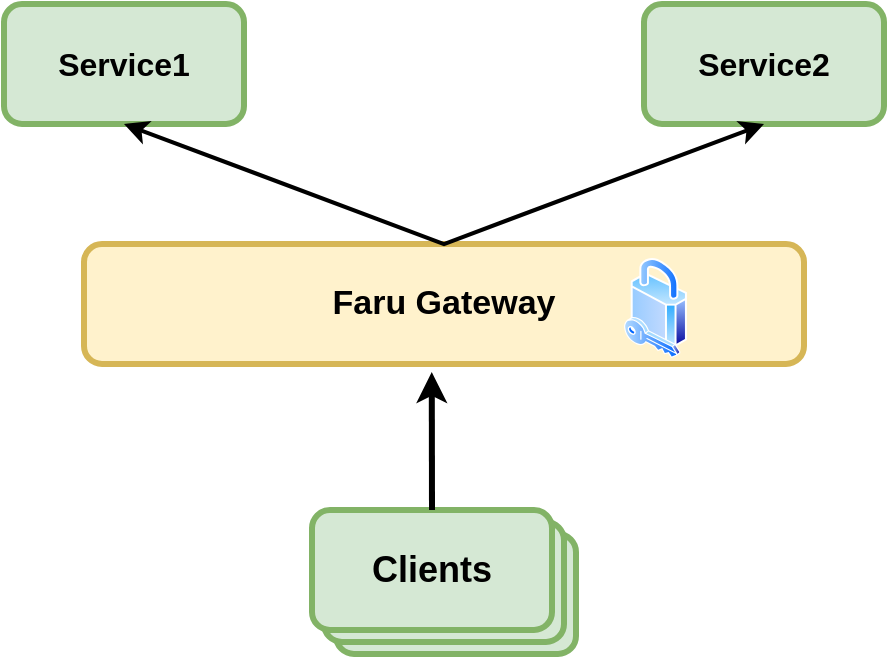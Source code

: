 <mxfile version="24.4.9" type="github">
  <diagram name="Page-1" id="VY42i5THTiWJG4nK8XkW">
    <mxGraphModel dx="456" dy="721" grid="1" gridSize="10" guides="1" tooltips="1" connect="1" arrows="1" fold="1" page="1" pageScale="1" pageWidth="850" pageHeight="1100" math="0" shadow="0">
      <root>
        <mxCell id="0" />
        <mxCell id="1" parent="0" />
        <mxCell id="eFynIBNIJHpvOeCvleQh-1" value="&lt;font style=&quot;font-size: 16px;&quot;&gt;&lt;b&gt;Service1&lt;/b&gt;&lt;/font&gt;" style="rounded=1;whiteSpace=wrap;html=1;strokeWidth=3;fillColor=#d5e8d4;strokeColor=#82b366;" parent="1" vertex="1">
          <mxGeometry x="160" y="120" width="120" height="60" as="geometry" />
        </mxCell>
        <mxCell id="eFynIBNIJHpvOeCvleQh-4" value="&lt;font size=&quot;1&quot;&gt;&lt;b style=&quot;font-size: 17px;&quot;&gt;Faru Gateway&lt;/b&gt;&lt;/font&gt;" style="rounded=1;whiteSpace=wrap;html=1;strokeWidth=3;fillColor=#fff2cc;strokeColor=#d6b656;" parent="1" vertex="1">
          <mxGeometry x="200" y="240" width="360" height="60" as="geometry" />
        </mxCell>
        <mxCell id="eFynIBNIJHpvOeCvleQh-5" value="&lt;b&gt;&lt;font style=&quot;font-size: 16px;&quot;&gt;Service2&lt;/font&gt;&lt;/b&gt;" style="rounded=1;whiteSpace=wrap;html=1;strokeWidth=3;fillColor=#d5e8d4;strokeColor=#82b366;" parent="1" vertex="1">
          <mxGeometry x="480" y="120" width="120" height="60" as="geometry" />
        </mxCell>
        <mxCell id="eFynIBNIJHpvOeCvleQh-9" value="" style="rounded=1;whiteSpace=wrap;html=1;strokeWidth=3;fillColor=#d5e8d4;strokeColor=#82b366;" parent="1" vertex="1">
          <mxGeometry x="326" y="385" width="120" height="60" as="geometry" />
        </mxCell>
        <mxCell id="eFynIBNIJHpvOeCvleQh-13" value="" style="rounded=1;whiteSpace=wrap;html=1;strokeWidth=3;fillColor=#d5e8d4;strokeColor=#82b366;" parent="1" vertex="1">
          <mxGeometry x="320" y="379" width="120" height="60" as="geometry" />
        </mxCell>
        <mxCell id="eFynIBNIJHpvOeCvleQh-12" value="" style="rounded=1;whiteSpace=wrap;html=1;strokeWidth=3;fillColor=#d5e8d4;strokeColor=#82b366;" parent="1" vertex="1">
          <mxGeometry x="314" y="373" width="120" height="60" as="geometry" />
        </mxCell>
        <mxCell id="eFynIBNIJHpvOeCvleQh-14" value="&lt;b&gt;&lt;font style=&quot;font-size: 18px;&quot;&gt;Clients&lt;/font&gt;&lt;/b&gt;" style="text;html=1;align=center;verticalAlign=middle;whiteSpace=wrap;rounded=0;" parent="1" vertex="1">
          <mxGeometry x="344" y="388" width="60" height="30" as="geometry" />
        </mxCell>
        <mxCell id="eFynIBNIJHpvOeCvleQh-15" value="" style="endArrow=classic;startArrow=classic;html=1;rounded=0;entryX=0.5;entryY=1;entryDx=0;entryDy=0;exitX=0.5;exitY=1;exitDx=0;exitDy=0;strokeWidth=2;" parent="1" source="eFynIBNIJHpvOeCvleQh-1" target="eFynIBNIJHpvOeCvleQh-5" edge="1">
          <mxGeometry width="50" height="50" relative="1" as="geometry">
            <mxPoint x="220" y="220" as="sourcePoint" />
            <mxPoint x="540" y="220" as="targetPoint" />
            <Array as="points">
              <mxPoint x="380" y="240" />
            </Array>
          </mxGeometry>
        </mxCell>
        <mxCell id="eFynIBNIJHpvOeCvleQh-17" value="" style="endArrow=classic;html=1;rounded=0;entryX=0.483;entryY=1.067;entryDx=0;entryDy=0;entryPerimeter=0;exitX=0.5;exitY=0;exitDx=0;exitDy=0;strokeWidth=3;" parent="1" source="eFynIBNIJHpvOeCvleQh-12" target="eFynIBNIJHpvOeCvleQh-4" edge="1">
          <mxGeometry width="50" height="50" relative="1" as="geometry">
            <mxPoint x="337" y="360" as="sourcePoint" />
            <mxPoint x="387" y="310" as="targetPoint" />
          </mxGeometry>
        </mxCell>
        <mxCell id="RhmOXJc2lppB-XdVBHib-3" value="" style="image;aspect=fixed;perimeter=ellipsePerimeter;html=1;align=center;shadow=0;dashed=0;spacingTop=3;image=img/lib/active_directory/security.svg;fillColor=#FF8CCD;" vertex="1" parent="1">
          <mxGeometry x="470" y="247" width="31.5" height="50" as="geometry" />
        </mxCell>
      </root>
    </mxGraphModel>
  </diagram>
</mxfile>
